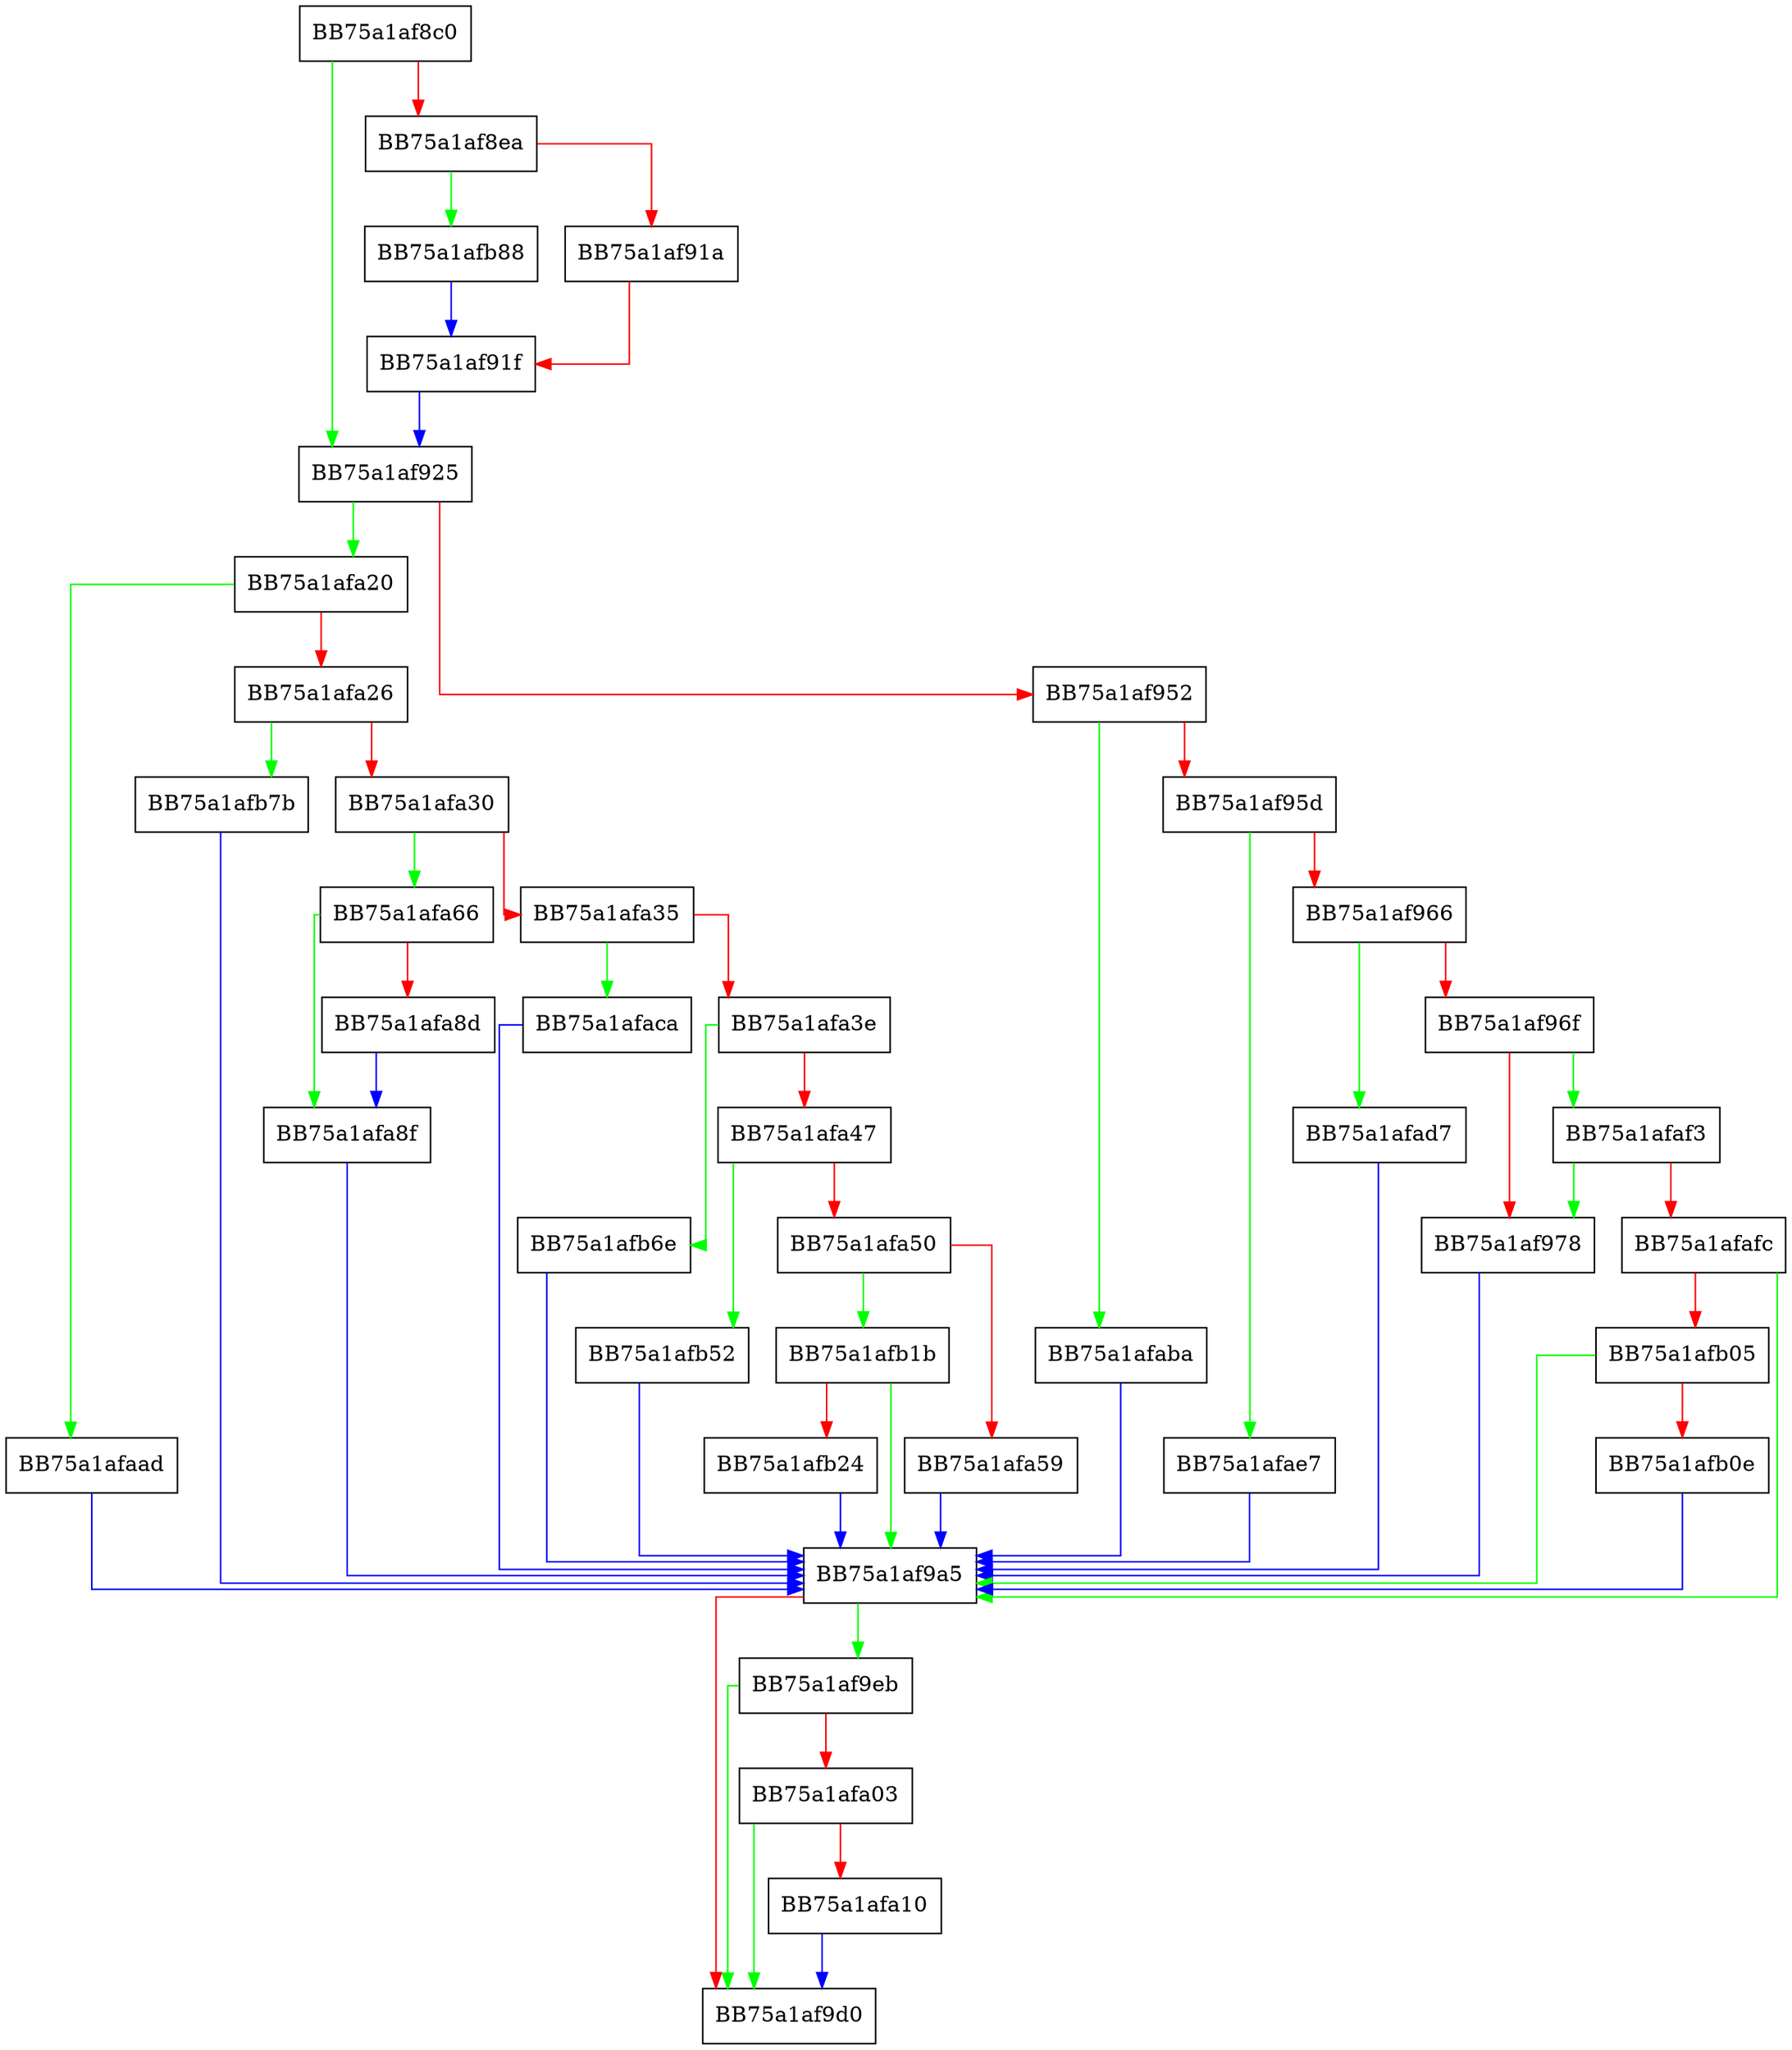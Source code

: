 digraph x86_parseint {
  node [shape="box"];
  graph [splines=ortho];
  BB75a1af8c0 -> BB75a1af925 [color="green"];
  BB75a1af8c0 -> BB75a1af8ea [color="red"];
  BB75a1af8ea -> BB75a1afb88 [color="green"];
  BB75a1af8ea -> BB75a1af91a [color="red"];
  BB75a1af91a -> BB75a1af91f [color="red"];
  BB75a1af91f -> BB75a1af925 [color="blue"];
  BB75a1af925 -> BB75a1afa20 [color="green"];
  BB75a1af925 -> BB75a1af952 [color="red"];
  BB75a1af952 -> BB75a1afaba [color="green"];
  BB75a1af952 -> BB75a1af95d [color="red"];
  BB75a1af95d -> BB75a1afae7 [color="green"];
  BB75a1af95d -> BB75a1af966 [color="red"];
  BB75a1af966 -> BB75a1afad7 [color="green"];
  BB75a1af966 -> BB75a1af96f [color="red"];
  BB75a1af96f -> BB75a1afaf3 [color="green"];
  BB75a1af96f -> BB75a1af978 [color="red"];
  BB75a1af978 -> BB75a1af9a5 [color="blue"];
  BB75a1af9a5 -> BB75a1af9eb [color="green"];
  BB75a1af9a5 -> BB75a1af9d0 [color="red"];
  BB75a1af9eb -> BB75a1af9d0 [color="green"];
  BB75a1af9eb -> BB75a1afa03 [color="red"];
  BB75a1afa03 -> BB75a1af9d0 [color="green"];
  BB75a1afa03 -> BB75a1afa10 [color="red"];
  BB75a1afa10 -> BB75a1af9d0 [color="blue"];
  BB75a1afa20 -> BB75a1afaad [color="green"];
  BB75a1afa20 -> BB75a1afa26 [color="red"];
  BB75a1afa26 -> BB75a1afb7b [color="green"];
  BB75a1afa26 -> BB75a1afa30 [color="red"];
  BB75a1afa30 -> BB75a1afa66 [color="green"];
  BB75a1afa30 -> BB75a1afa35 [color="red"];
  BB75a1afa35 -> BB75a1afaca [color="green"];
  BB75a1afa35 -> BB75a1afa3e [color="red"];
  BB75a1afa3e -> BB75a1afb6e [color="green"];
  BB75a1afa3e -> BB75a1afa47 [color="red"];
  BB75a1afa47 -> BB75a1afb52 [color="green"];
  BB75a1afa47 -> BB75a1afa50 [color="red"];
  BB75a1afa50 -> BB75a1afb1b [color="green"];
  BB75a1afa50 -> BB75a1afa59 [color="red"];
  BB75a1afa59 -> BB75a1af9a5 [color="blue"];
  BB75a1afa66 -> BB75a1afa8f [color="green"];
  BB75a1afa66 -> BB75a1afa8d [color="red"];
  BB75a1afa8d -> BB75a1afa8f [color="blue"];
  BB75a1afa8f -> BB75a1af9a5 [color="blue"];
  BB75a1afaad -> BB75a1af9a5 [color="blue"];
  BB75a1afaba -> BB75a1af9a5 [color="blue"];
  BB75a1afaca -> BB75a1af9a5 [color="blue"];
  BB75a1afad7 -> BB75a1af9a5 [color="blue"];
  BB75a1afae7 -> BB75a1af9a5 [color="blue"];
  BB75a1afaf3 -> BB75a1af978 [color="green"];
  BB75a1afaf3 -> BB75a1afafc [color="red"];
  BB75a1afafc -> BB75a1af9a5 [color="green"];
  BB75a1afafc -> BB75a1afb05 [color="red"];
  BB75a1afb05 -> BB75a1af9a5 [color="green"];
  BB75a1afb05 -> BB75a1afb0e [color="red"];
  BB75a1afb0e -> BB75a1af9a5 [color="blue"];
  BB75a1afb1b -> BB75a1af9a5 [color="green"];
  BB75a1afb1b -> BB75a1afb24 [color="red"];
  BB75a1afb24 -> BB75a1af9a5 [color="blue"];
  BB75a1afb52 -> BB75a1af9a5 [color="blue"];
  BB75a1afb6e -> BB75a1af9a5 [color="blue"];
  BB75a1afb7b -> BB75a1af9a5 [color="blue"];
  BB75a1afb88 -> BB75a1af91f [color="blue"];
}